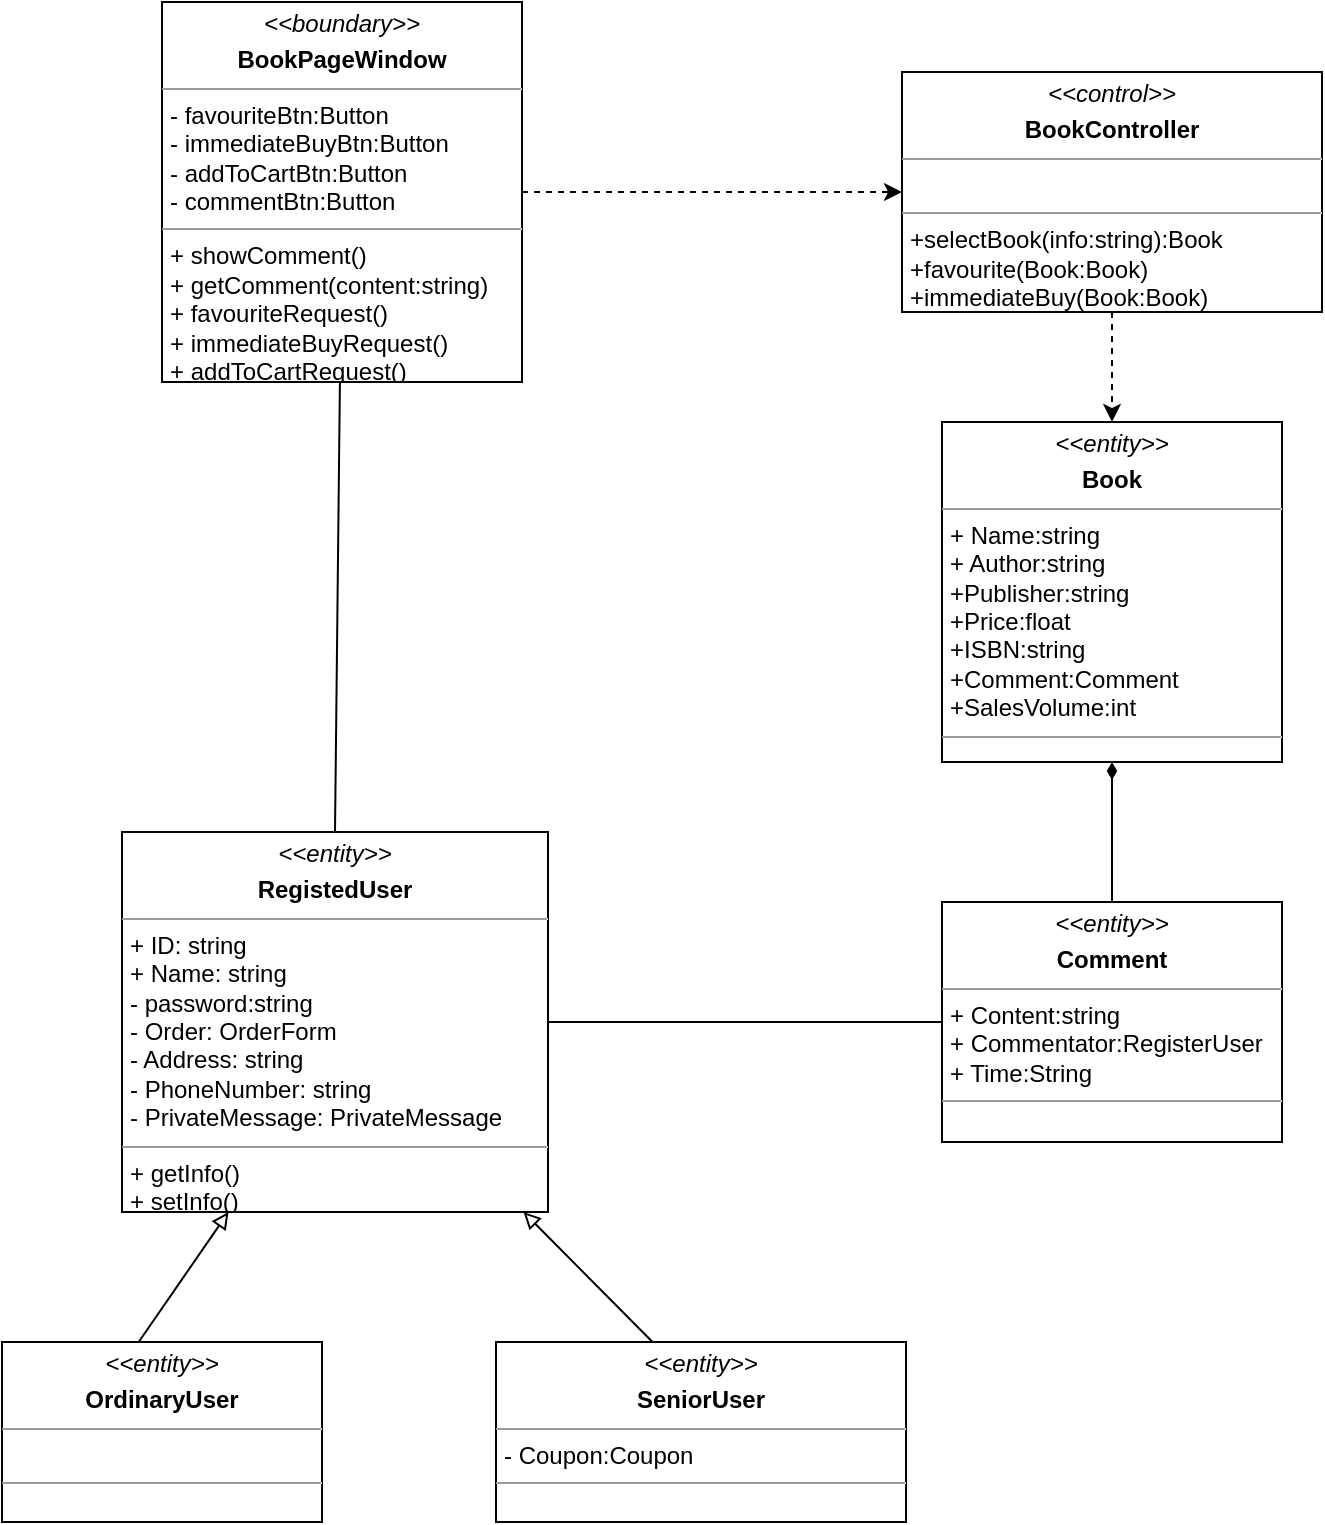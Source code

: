 <mxfile version="10.6.9" type="device"><diagram id="ioukqeK5nYwgqx1HLjhg" name="第 1 页"><mxGraphModel dx="1850" dy="1023" grid="1" gridSize="10" guides="1" tooltips="1" connect="1" arrows="1" fold="1" page="1" pageScale="1" pageWidth="827" pageHeight="1169" math="0" shadow="0"><root><mxCell id="0"/><mxCell id="1" parent="0"/><mxCell id="j5m6A6wPwK4z7knDwgZ4-8" style="edgeStyle=none;rounded=0;orthogonalLoop=1;jettySize=auto;html=1;exitX=0.5;exitY=1;exitDx=0;exitDy=0;entryX=0.5;entryY=0;entryDx=0;entryDy=0;dashed=1;endArrow=classic;endFill=1;" parent="1" source="j5m6A6wPwK4z7knDwgZ4-1" target="j5m6A6wPwK4z7knDwgZ4-3" edge="1"><mxGeometry relative="1" as="geometry"/></mxCell><mxCell id="j5m6A6wPwK4z7knDwgZ4-1" value="&lt;p style=&quot;margin: 0px ; margin-top: 4px ; text-align: center&quot;&gt;&lt;i&gt;&amp;lt;&amp;lt;control&amp;gt;&amp;gt;&lt;/i&gt;&lt;b&gt;&lt;br&gt;&lt;/b&gt;&lt;/p&gt;&lt;p style=&quot;margin: 0px ; margin-top: 4px ; text-align: center&quot;&gt;&lt;b&gt;BookController&lt;/b&gt;&lt;/p&gt;&lt;hr size=&quot;1&quot;&gt;&lt;p style=&quot;margin: 0px ; margin-left: 4px&quot;&gt;&lt;br&gt;&lt;/p&gt;&lt;hr size=&quot;1&quot;&gt;&lt;p style=&quot;margin: 0px ; margin-left: 4px&quot;&gt;+selectBook(info:string):Book&lt;/p&gt;&lt;p style=&quot;margin: 0px ; margin-left: 4px&quot;&gt;+favourite(Book:Book)&lt;/p&gt;&lt;p style=&quot;margin: 0px ; margin-left: 4px&quot;&gt;+immediateBuy(Book:Book)&lt;/p&gt;&lt;p style=&quot;margin: 0px ; margin-left: 4px&quot;&gt;+addCart(Book:Book)&lt;/p&gt;" style="verticalAlign=top;align=left;overflow=fill;fontSize=12;fontFamily=Helvetica;html=1;" parent="1" vertex="1"><mxGeometry x="450" y="205" width="210" height="120" as="geometry"/></mxCell><mxCell id="j5m6A6wPwK4z7knDwgZ4-7" style="edgeStyle=none;rounded=0;orthogonalLoop=1;jettySize=auto;html=1;endArrow=classic;endFill=1;dashed=1;" parent="1" source="j5m6A6wPwK4z7knDwgZ4-2" target="j5m6A6wPwK4z7knDwgZ4-1" edge="1"><mxGeometry relative="1" as="geometry"/></mxCell><mxCell id="j5m6A6wPwK4z7knDwgZ4-2" value="&lt;p style=&quot;margin: 0px ; margin-top: 4px ; text-align: center&quot;&gt;&lt;i&gt;&amp;lt;&amp;lt;boundary&amp;gt;&amp;gt;&lt;/i&gt;&lt;b&gt;&lt;br&gt;&lt;/b&gt;&lt;/p&gt;&lt;p style=&quot;margin: 0px ; margin-top: 4px ; text-align: center&quot;&gt;&lt;b&gt;BookPageWindow&lt;/b&gt;&lt;/p&gt;&lt;hr size=&quot;1&quot;&gt;&lt;p style=&quot;margin: 0px ; margin-left: 4px&quot;&gt;- favouriteBtn:Button&lt;/p&gt;&lt;p style=&quot;margin: 0px ; margin-left: 4px&quot;&gt;- immediateBuyBtn:Button&lt;br&gt;&lt;/p&gt;&lt;p style=&quot;margin: 0px ; margin-left: 4px&quot;&gt;- addToCartBtn:Button&lt;/p&gt;&lt;p style=&quot;margin: 0px ; margin-left: 4px&quot;&gt;- commentBtn:Button&lt;/p&gt;&lt;hr size=&quot;1&quot;&gt;&lt;p style=&quot;margin: 0px ; margin-left: 4px&quot;&gt;+ showComment()&lt;/p&gt;&lt;p style=&quot;margin: 0px ; margin-left: 4px&quot;&gt;+ getComment(content:string)&lt;br&gt;&lt;/p&gt;&lt;p style=&quot;margin: 0px ; margin-left: 4px&quot;&gt;+ favouriteRequest()&lt;/p&gt;&lt;p style=&quot;margin: 0px ; margin-left: 4px&quot;&gt;+ immediateBuyRequest()&lt;/p&gt;&lt;p style=&quot;margin: 0px ; margin-left: 4px&quot;&gt;+ addToCartRequest()&lt;/p&gt;&lt;p style=&quot;margin: 0px ; margin-left: 4px&quot;&gt;+ getBookInfo():info&lt;/p&gt;" style="verticalAlign=top;align=left;overflow=fill;fontSize=12;fontFamily=Helvetica;html=1;" parent="1" vertex="1"><mxGeometry x="80" y="170" width="180" height="190" as="geometry"/></mxCell><mxCell id="j5m6A6wPwK4z7knDwgZ4-3" value="&lt;p style=&quot;margin: 0px ; margin-top: 4px ; text-align: center&quot;&gt;&lt;i&gt;&amp;lt;&amp;lt;entity&amp;gt;&amp;gt;&lt;/i&gt;&lt;b&gt;&lt;br&gt;&lt;/b&gt;&lt;/p&gt;&lt;p style=&quot;margin: 0px ; margin-top: 4px ; text-align: center&quot;&gt;&lt;b&gt;Book&lt;/b&gt;&lt;/p&gt;&lt;hr size=&quot;1&quot;&gt;&lt;p style=&quot;margin: 0px ; margin-left: 4px&quot;&gt;+ Name:string&lt;/p&gt;&lt;p style=&quot;margin: 0px ; margin-left: 4px&quot;&gt;+ Author:string&lt;br&gt;&lt;/p&gt;&lt;p style=&quot;margin: 0px ; margin-left: 4px&quot;&gt;+Publisher:string&lt;/p&gt;&lt;p style=&quot;margin: 0px ; margin-left: 4px&quot;&gt;+Price:float&lt;/p&gt;&lt;p style=&quot;margin: 0px ; margin-left: 4px&quot;&gt;+ISBN:string&lt;/p&gt;&lt;p style=&quot;margin: 0px ; margin-left: 4px&quot;&gt;+Comment:Comment&lt;br&gt;&lt;/p&gt;&lt;p style=&quot;margin: 0px ; margin-left: 4px&quot;&gt;+SalesVolume:int&lt;/p&gt;&lt;hr size=&quot;1&quot;&gt;&lt;p style=&quot;margin: 0px ; margin-left: 4px&quot;&gt;&lt;br&gt;&lt;/p&gt;" style="verticalAlign=top;align=left;overflow=fill;fontSize=12;fontFamily=Helvetica;html=1;" parent="1" vertex="1"><mxGeometry x="470" y="380" width="170" height="170" as="geometry"/></mxCell><mxCell id="j5m6A6wPwK4z7knDwgZ4-6" style="rounded=0;orthogonalLoop=1;jettySize=auto;html=1;entryX=0.5;entryY=1;entryDx=0;entryDy=0;endArrow=diamondThin;endFill=1;" parent="1" source="j5m6A6wPwK4z7knDwgZ4-5" target="j5m6A6wPwK4z7knDwgZ4-3" edge="1"><mxGeometry relative="1" as="geometry"/></mxCell><mxCell id="j5m6A6wPwK4z7knDwgZ4-5" value="&lt;p style=&quot;margin: 0px ; margin-top: 4px ; text-align: center&quot;&gt;&lt;i&gt;&amp;lt;&amp;lt;entity&amp;gt;&amp;gt;&lt;/i&gt;&lt;b&gt;&lt;br&gt;&lt;/b&gt;&lt;/p&gt;&lt;p style=&quot;margin: 0px ; margin-top: 4px ; text-align: center&quot;&gt;&lt;b&gt;Comment&lt;/b&gt;&lt;/p&gt;&lt;hr size=&quot;1&quot;&gt;&lt;p style=&quot;margin: 0px ; margin-left: 4px&quot;&gt;+ Content:string&lt;/p&gt;&lt;p style=&quot;margin: 0px ; margin-left: 4px&quot;&gt;+ Commentator:RegisterUser&lt;/p&gt;&lt;p style=&quot;margin: 0px ; margin-left: 4px&quot;&gt;+ Time:String&lt;/p&gt;&lt;hr size=&quot;1&quot;&gt;&lt;p style=&quot;margin: 0px ; margin-left: 4px&quot;&gt;&lt;br&gt;&lt;/p&gt;" style="verticalAlign=top;align=left;overflow=fill;fontSize=12;fontFamily=Helvetica;html=1;" parent="1" vertex="1"><mxGeometry x="470" y="620" width="170" height="120" as="geometry"/></mxCell><mxCell id="j5m6A6wPwK4z7knDwgZ4-19" style="edgeStyle=none;rounded=0;orthogonalLoop=1;jettySize=auto;html=1;entryX=0.383;entryY=0.003;entryDx=0;entryDy=0;entryPerimeter=0;endArrow=none;endFill=0;startArrow=block;startFill=0;" parent="1" source="j5m6A6wPwK4z7knDwgZ4-21" target="j5m6A6wPwK4z7knDwgZ4-22" edge="1"><mxGeometry relative="1" as="geometry"/></mxCell><mxCell id="j5m6A6wPwK4z7knDwgZ4-20" style="edgeStyle=none;rounded=0;orthogonalLoop=1;jettySize=auto;html=1;exitX=0.25;exitY=1;exitDx=0;exitDy=0;startArrow=block;startFill=0;endArrow=none;endFill=0;" parent="1" source="j5m6A6wPwK4z7knDwgZ4-21" edge="1"><mxGeometry relative="1" as="geometry"><mxPoint x="68.36" y="840" as="targetPoint"/></mxGeometry></mxCell><mxCell id="j5m6A6wPwK4z7knDwgZ4-26" style="edgeStyle=none;rounded=0;orthogonalLoop=1;jettySize=auto;html=1;exitX=0.5;exitY=0;exitDx=0;exitDy=0;endArrow=none;endFill=0;" parent="1" source="j5m6A6wPwK4z7knDwgZ4-21" target="j5m6A6wPwK4z7knDwgZ4-2" edge="1"><mxGeometry relative="1" as="geometry"/></mxCell><mxCell id="j5m6A6wPwK4z7knDwgZ4-27" style="edgeStyle=none;rounded=0;orthogonalLoop=1;jettySize=auto;html=1;entryX=0;entryY=0.5;entryDx=0;entryDy=0;endArrow=none;endFill=0;" parent="1" source="j5m6A6wPwK4z7knDwgZ4-21" target="j5m6A6wPwK4z7knDwgZ4-5" edge="1"><mxGeometry relative="1" as="geometry"/></mxCell><mxCell id="j5m6A6wPwK4z7knDwgZ4-21" value="&lt;p style=&quot;margin: 0px ; margin-top: 4px ; text-align: center&quot;&gt;&lt;i&gt;&amp;lt;&amp;lt;entity&amp;gt;&amp;gt;&lt;/i&gt;&lt;b&gt;&lt;br&gt;&lt;/b&gt;&lt;/p&gt;&lt;p style=&quot;margin: 0px ; margin-top: 4px ; text-align: center&quot;&gt;&lt;b&gt;RegistedUser&lt;/b&gt;&lt;/p&gt;&lt;hr size=&quot;1&quot;&gt;&lt;p style=&quot;margin: 0px ; margin-left: 4px&quot;&gt;+ ID: string&lt;br&gt;&lt;/p&gt;&lt;p style=&quot;margin: 0px ; margin-left: 4px&quot;&gt;&lt;span&gt;+ Name: string&lt;/span&gt;&lt;br&gt;&lt;/p&gt;&lt;p style=&quot;margin: 0px ; margin-left: 4px&quot;&gt;&lt;span&gt;- password:string&lt;/span&gt;&lt;/p&gt;&lt;p style=&quot;margin: 0px ; margin-left: 4px&quot;&gt;- Order: OrderForm&lt;br&gt;&lt;/p&gt;&lt;p style=&quot;margin: 0px ; margin-left: 4px&quot;&gt;- Address: string&lt;br&gt;&lt;/p&gt;&lt;p style=&quot;margin: 0px ; margin-left: 4px&quot;&gt;- PhoneNumber: string&lt;br&gt;&lt;/p&gt;&lt;p style=&quot;margin: 0px ; margin-left: 4px&quot;&gt;- PrivateMessage: PrivateMessage&lt;br&gt;&lt;/p&gt;&lt;hr size=&quot;1&quot;&gt;&lt;p style=&quot;margin: 0px ; margin-left: 4px&quot;&gt;+ getInfo()&lt;/p&gt;&lt;p style=&quot;margin: 0px ; margin-left: 4px&quot;&gt;+ setInfo()&lt;/p&gt;" style="verticalAlign=top;align=left;overflow=fill;fontSize=12;fontFamily=Helvetica;html=1;" parent="1" vertex="1"><mxGeometry x="60" y="585" width="213" height="190" as="geometry"/></mxCell><mxCell id="j5m6A6wPwK4z7knDwgZ4-22" value="&lt;p style=&quot;margin: 0px ; margin-top: 4px ; text-align: center&quot;&gt;&lt;i&gt;&amp;lt;&amp;lt;entity&amp;gt;&amp;gt;&lt;/i&gt;&lt;b&gt;&lt;br&gt;&lt;/b&gt;&lt;/p&gt;&lt;p style=&quot;margin: 0px ; margin-top: 4px ; text-align: center&quot;&gt;&lt;b&gt;SeniorUser&lt;/b&gt;&lt;/p&gt;&lt;hr size=&quot;1&quot;&gt;&lt;p style=&quot;margin: 0px ; margin-left: 4px&quot;&gt;- Coupon:Coupon&lt;/p&gt;&lt;hr size=&quot;1&quot;&gt;&lt;p style=&quot;margin: 0px ; margin-left: 4px&quot;&gt;&lt;br&gt;&lt;/p&gt;" style="verticalAlign=top;align=left;overflow=fill;fontSize=12;fontFamily=Helvetica;html=1;" parent="1" vertex="1"><mxGeometry x="247" y="840" width="205" height="90" as="geometry"/></mxCell><mxCell id="j5m6A6wPwK4z7knDwgZ4-25" value="&lt;p style=&quot;margin: 0px ; margin-top: 4px ; text-align: center&quot;&gt;&lt;i&gt;&amp;lt;&amp;lt;entity&amp;gt;&amp;gt;&lt;/i&gt;&lt;b&gt;&lt;br&gt;&lt;/b&gt;&lt;/p&gt;&lt;p style=&quot;margin: 0px ; margin-top: 4px ; text-align: center&quot;&gt;&lt;b&gt;OrdinaryUser&lt;/b&gt;&lt;/p&gt;&lt;hr size=&quot;1&quot;&gt;&lt;p style=&quot;margin: 0px ; margin-left: 4px&quot;&gt;&lt;br&gt;&lt;/p&gt;&lt;hr size=&quot;1&quot;&gt;&lt;p style=&quot;margin: 0px ; margin-left: 4px&quot;&gt;&lt;br&gt;&lt;/p&gt;" style="verticalAlign=top;align=left;overflow=fill;fontSize=12;fontFamily=Helvetica;html=1;" parent="1" vertex="1"><mxGeometry y="840" width="160" height="90" as="geometry"/></mxCell></root></mxGraphModel></diagram></mxfile>